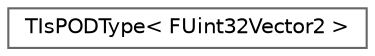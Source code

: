 digraph "Graphical Class Hierarchy"
{
 // INTERACTIVE_SVG=YES
 // LATEX_PDF_SIZE
  bgcolor="transparent";
  edge [fontname=Helvetica,fontsize=10,labelfontname=Helvetica,labelfontsize=10];
  node [fontname=Helvetica,fontsize=10,shape=box,height=0.2,width=0.4];
  rankdir="LR";
  Node0 [id="Node000000",label="TIsPODType\< FUint32Vector2 \>",height=0.2,width=0.4,color="grey40", fillcolor="white", style="filled",URL="$d3/dac/structTIsPODType_3_01FUint32Vector2_01_4.html",tooltip=" "];
}
